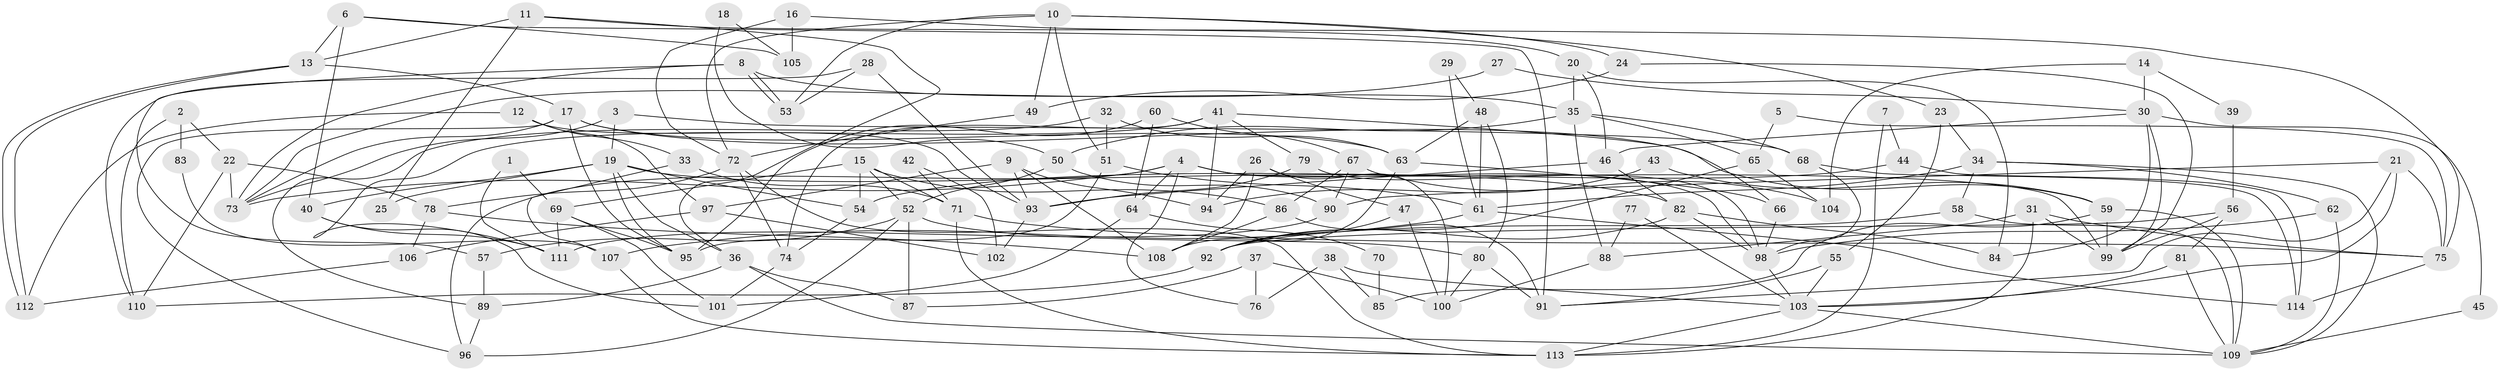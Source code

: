 // Generated by graph-tools (version 1.1) at 2025/50/03/09/25 03:50:02]
// undirected, 114 vertices, 228 edges
graph export_dot {
graph [start="1"]
  node [color=gray90,style=filled];
  1;
  2;
  3;
  4;
  5;
  6;
  7;
  8;
  9;
  10;
  11;
  12;
  13;
  14;
  15;
  16;
  17;
  18;
  19;
  20;
  21;
  22;
  23;
  24;
  25;
  26;
  27;
  28;
  29;
  30;
  31;
  32;
  33;
  34;
  35;
  36;
  37;
  38;
  39;
  40;
  41;
  42;
  43;
  44;
  45;
  46;
  47;
  48;
  49;
  50;
  51;
  52;
  53;
  54;
  55;
  56;
  57;
  58;
  59;
  60;
  61;
  62;
  63;
  64;
  65;
  66;
  67;
  68;
  69;
  70;
  71;
  72;
  73;
  74;
  75;
  76;
  77;
  78;
  79;
  80;
  81;
  82;
  83;
  84;
  85;
  86;
  87;
  88;
  89;
  90;
  91;
  92;
  93;
  94;
  95;
  96;
  97;
  98;
  99;
  100;
  101;
  102;
  103;
  104;
  105;
  106;
  107;
  108;
  109;
  110;
  111;
  112;
  113;
  114;
  1 -- 111;
  1 -- 69;
  2 -- 22;
  2 -- 110;
  2 -- 83;
  3 -- 73;
  3 -- 19;
  3 -- 68;
  4 -- 64;
  4 -- 99;
  4 -- 73;
  4 -- 76;
  4 -- 96;
  4 -- 98;
  5 -- 75;
  5 -- 65;
  6 -- 91;
  6 -- 40;
  6 -- 13;
  6 -- 105;
  7 -- 113;
  7 -- 44;
  8 -- 35;
  8 -- 53;
  8 -- 53;
  8 -- 57;
  8 -- 73;
  9 -- 93;
  9 -- 94;
  9 -- 97;
  9 -- 108;
  10 -- 49;
  10 -- 23;
  10 -- 24;
  10 -- 51;
  10 -- 53;
  10 -- 72;
  11 -- 36;
  11 -- 13;
  11 -- 25;
  11 -- 75;
  12 -- 93;
  12 -- 97;
  12 -- 33;
  12 -- 112;
  13 -- 112;
  13 -- 112;
  13 -- 17;
  14 -- 30;
  14 -- 104;
  14 -- 39;
  15 -- 52;
  15 -- 54;
  15 -- 69;
  15 -- 71;
  15 -- 86;
  16 -- 20;
  16 -- 72;
  16 -- 105;
  17 -- 73;
  17 -- 59;
  17 -- 63;
  17 -- 95;
  17 -- 96;
  18 -- 105;
  18 -- 50;
  19 -- 82;
  19 -- 36;
  19 -- 25;
  19 -- 40;
  19 -- 54;
  19 -- 95;
  20 -- 35;
  20 -- 46;
  20 -- 84;
  21 -- 103;
  21 -- 75;
  21 -- 90;
  21 -- 91;
  22 -- 78;
  22 -- 73;
  22 -- 110;
  23 -- 55;
  23 -- 34;
  24 -- 99;
  24 -- 49;
  26 -- 100;
  26 -- 108;
  26 -- 47;
  26 -- 94;
  27 -- 30;
  27 -- 73;
  28 -- 93;
  28 -- 53;
  28 -- 110;
  29 -- 48;
  29 -- 61;
  30 -- 84;
  30 -- 99;
  30 -- 45;
  30 -- 46;
  31 -- 88;
  31 -- 113;
  31 -- 75;
  31 -- 99;
  32 -- 51;
  32 -- 63;
  32 -- 89;
  33 -- 71;
  33 -- 107;
  34 -- 109;
  34 -- 61;
  34 -- 58;
  34 -- 62;
  35 -- 50;
  35 -- 68;
  35 -- 65;
  35 -- 88;
  36 -- 109;
  36 -- 89;
  36 -- 87;
  37 -- 100;
  37 -- 87;
  37 -- 76;
  38 -- 76;
  38 -- 103;
  38 -- 85;
  39 -- 56;
  40 -- 101;
  40 -- 111;
  41 -- 66;
  41 -- 111;
  41 -- 74;
  41 -- 79;
  41 -- 94;
  42 -- 71;
  42 -- 102;
  43 -- 94;
  43 -- 59;
  44 -- 54;
  44 -- 114;
  45 -- 109;
  46 -- 82;
  46 -- 93;
  47 -- 92;
  47 -- 100;
  48 -- 63;
  48 -- 61;
  48 -- 80;
  49 -- 72;
  50 -- 90;
  50 -- 52;
  51 -- 95;
  51 -- 61;
  52 -- 57;
  52 -- 96;
  52 -- 80;
  52 -- 87;
  54 -- 74;
  55 -- 91;
  55 -- 103;
  56 -- 92;
  56 -- 81;
  56 -- 99;
  57 -- 89;
  58 -- 109;
  58 -- 92;
  59 -- 99;
  59 -- 85;
  59 -- 109;
  60 -- 95;
  60 -- 67;
  60 -- 64;
  61 -- 114;
  61 -- 107;
  62 -- 98;
  62 -- 109;
  63 -- 108;
  63 -- 66;
  64 -- 101;
  64 -- 70;
  65 -- 92;
  65 -- 104;
  66 -- 98;
  67 -- 86;
  67 -- 90;
  67 -- 104;
  68 -- 98;
  68 -- 114;
  69 -- 95;
  69 -- 101;
  69 -- 111;
  70 -- 85;
  71 -- 75;
  71 -- 113;
  72 -- 113;
  72 -- 74;
  72 -- 78;
  74 -- 101;
  75 -- 114;
  77 -- 103;
  77 -- 88;
  78 -- 108;
  78 -- 106;
  79 -- 98;
  79 -- 93;
  80 -- 91;
  80 -- 100;
  81 -- 103;
  81 -- 109;
  82 -- 98;
  82 -- 92;
  82 -- 84;
  83 -- 107;
  86 -- 91;
  86 -- 108;
  88 -- 100;
  89 -- 96;
  90 -- 111;
  92 -- 110;
  93 -- 102;
  97 -- 106;
  97 -- 102;
  98 -- 103;
  103 -- 109;
  103 -- 113;
  106 -- 112;
  107 -- 113;
}
